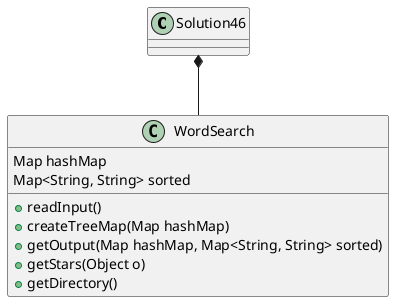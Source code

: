 @startuml
'https://plantuml.com/class-diagram


Solution46 *-- WordSearch

class WordSearch {
Map hashMap
Map<String, String> sorted
+ readInput()
+ createTreeMap(Map hashMap)
+ getOutput(Map hashMap, Map<String, String> sorted)
+ getStars(Object o)
+ getDirectory()
}

class Solution46{
}

@enduml